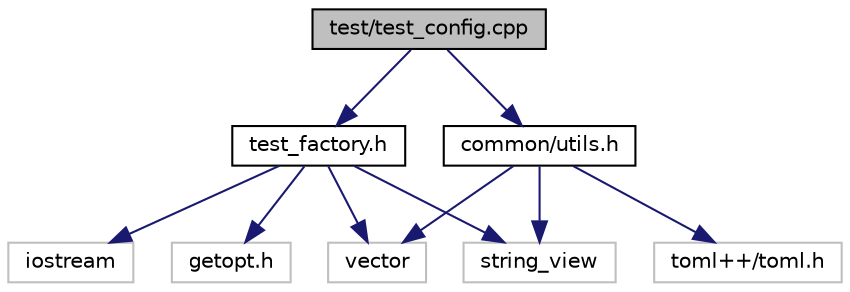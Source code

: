 digraph "test/test_config.cpp"
{
 // LATEX_PDF_SIZE
  edge [fontname="Helvetica",fontsize="10",labelfontname="Helvetica",labelfontsize="10"];
  node [fontname="Helvetica",fontsize="10",shape=record];
  Node1 [label="test/test_config.cpp",height=0.2,width=0.4,color="black", fillcolor="grey75", style="filled", fontcolor="black",tooltip="Test config parser."];
  Node1 -> Node2 [color="midnightblue",fontsize="10",style="solid",fontname="Helvetica"];
  Node2 [label="test_factory.h",height=0.2,width=0.4,color="black", fillcolor="white", style="filled",URL="$test__factory_8h.html",tooltip="Test framework."];
  Node2 -> Node3 [color="midnightblue",fontsize="10",style="solid",fontname="Helvetica"];
  Node3 [label="getopt.h",height=0.2,width=0.4,color="grey75", fillcolor="white", style="filled",tooltip=" "];
  Node2 -> Node4 [color="midnightblue",fontsize="10",style="solid",fontname="Helvetica"];
  Node4 [label="iostream",height=0.2,width=0.4,color="grey75", fillcolor="white", style="filled",tooltip=" "];
  Node2 -> Node5 [color="midnightblue",fontsize="10",style="solid",fontname="Helvetica"];
  Node5 [label="string_view",height=0.2,width=0.4,color="grey75", fillcolor="white", style="filled",tooltip=" "];
  Node2 -> Node6 [color="midnightblue",fontsize="10",style="solid",fontname="Helvetica"];
  Node6 [label="vector",height=0.2,width=0.4,color="grey75", fillcolor="white", style="filled",tooltip=" "];
  Node1 -> Node7 [color="midnightblue",fontsize="10",style="solid",fontname="Helvetica"];
  Node7 [label="common/utils.h",height=0.2,width=0.4,color="black", fillcolor="white", style="filled",URL="$utils_8h.html",tooltip="Some utils."];
  Node7 -> Node5 [color="midnightblue",fontsize="10",style="solid",fontname="Helvetica"];
  Node7 -> Node8 [color="midnightblue",fontsize="10",style="solid",fontname="Helvetica"];
  Node8 [label="toml++/toml.h",height=0.2,width=0.4,color="grey75", fillcolor="white", style="filled",tooltip=" "];
  Node7 -> Node6 [color="midnightblue",fontsize="10",style="solid",fontname="Helvetica"];
}
